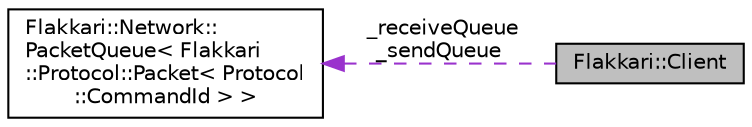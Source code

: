 digraph "Flakkari::Client"
{
 // LATEX_PDF_SIZE
  edge [fontname="Helvetica",fontsize="10",labelfontname="Helvetica",labelfontsize="10"];
  node [fontname="Helvetica",fontsize="10",shape=record];
  rankdir="LR";
  Node1 [label="Flakkari::Client",height=0.2,width=0.4,color="black", fillcolor="grey75", style="filled", fontcolor="black",tooltip="Client class that handles the client's activity and disconnection timeout."];
  Node2 -> Node1 [dir="back",color="darkorchid3",fontsize="10",style="dashed",label=" _receiveQueue\n_sendQueue" ,fontname="Helvetica"];
  Node2 [label="Flakkari::Network::\lPacketQueue\< Flakkari\l::Protocol::Packet\< Protocol\l::CommandId \> \>",height=0.2,width=0.4,color="black", fillcolor="white", style="filled",URL="$d2/df5/classFlakkari_1_1Network_1_1PacketQueue.html",tooltip=" "];
}
